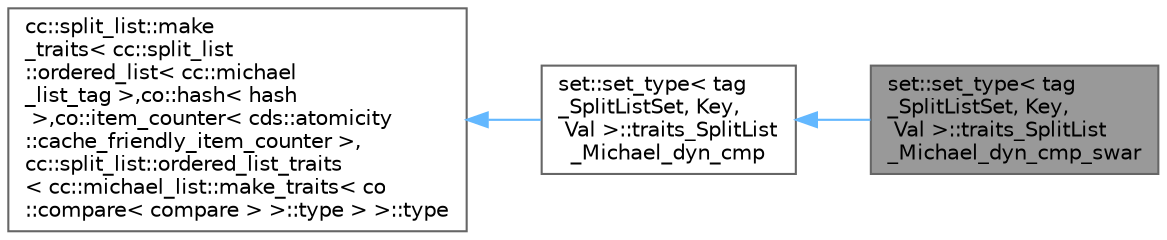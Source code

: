 digraph "set::set_type&lt; tag_SplitListSet, Key, Val &gt;::traits_SplitList_Michael_dyn_cmp_swar"
{
 // LATEX_PDF_SIZE
  bgcolor="transparent";
  edge [fontname=Helvetica,fontsize=10,labelfontname=Helvetica,labelfontsize=10];
  node [fontname=Helvetica,fontsize=10,shape=box,height=0.2,width=0.4];
  rankdir="LR";
  Node1 [id="Node000001",label="set::set_type\< tag\l_SplitListSet, Key,\l Val \>::traits_SplitList\l_Michael_dyn_cmp_swar",height=0.2,width=0.4,color="gray40", fillcolor="grey60", style="filled", fontcolor="black",tooltip=" "];
  Node2 -> Node1 [id="edge3_Node000001_Node000002",dir="back",color="steelblue1",style="solid",tooltip=" "];
  Node2 [id="Node000002",label="set::set_type\< tag\l_SplitListSet, Key,\l Val \>::traits_SplitList\l_Michael_dyn_cmp",height=0.2,width=0.4,color="gray40", fillcolor="white", style="filled",URL="$structset_1_1set__type_3_01tag___split_list_set_00_01_key_00_01_val_01_4_1_1traits___split_list___michael__dyn__cmp.html",tooltip=" "];
  Node3 -> Node2 [id="edge4_Node000002_Node000003",dir="back",color="steelblue1",style="solid",tooltip=" "];
  Node3 [id="Node000003",label="cc::split_list::make\l_traits\< cc::split_list\l::ordered_list\< cc::michael\l_list_tag \>,co::hash\< hash\l \>,co::item_counter\< cds::atomicity\l::cache_friendly_item_counter \>,\lcc::split_list::ordered_list_traits\l\< cc::michael_list::make_traits\< co\l::compare\< compare \> \>::type \> \>::type",height=0.2,width=0.4,color="gray40", fillcolor="white", style="filled",tooltip=" "];
}
